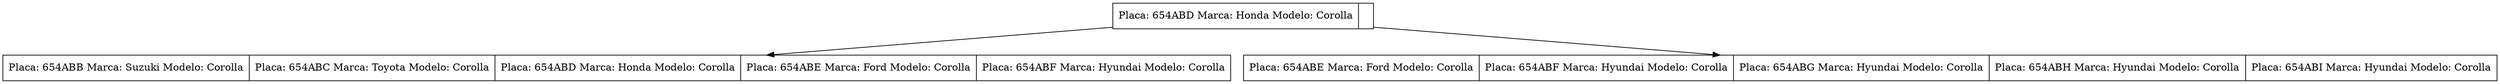 digraph ArbolB{
node[shape=record]
"Estructuras.NodoAB@4b827b04" [shape = record label = "<654ABD>Placa: 654ABD
 Marca: Honda
 Modelo: Corolla|"]
"Estructuras.NodoAB@4b827b04" -> "Estructuras.NodoAB@36b012b7"
"Estructuras.NodoAB@36b012b7" [shape = record label = "<654ABB>Placa: 654ABB
 Marca: Suzuki
 Modelo: Corolla|<654ABC>Placa: 654ABC
 Marca: Toyota
 Modelo: Corolla|<654ABD>Placa: 654ABD
 Marca: Honda
 Modelo: Corolla|<654ABE>Placa: 654ABE
 Marca: Ford
 Modelo: Corolla|<654ABF>Placa: 654ABF
 Marca: Hyundai
 Modelo: Corolla"]
"Estructuras.NodoAB@4b827b04" -> "Estructuras.NodoAB@3cae4f56"
"Estructuras.NodoAB@3cae4f56" [shape = record label = "<654ABE>Placa: 654ABE
 Marca: Ford
 Modelo: Corolla|<654ABF>Placa: 654ABF
 Marca: Hyundai
 Modelo: Corolla|<654ABG>Placa: 654ABG
 Marca: Hyundai
 Modelo: Corolla|<654ABH>Placa: 654ABH
 Marca: Hyundai
 Modelo: Corolla|<654ABI>Placa: 654ABI
 Marca: Hyundai
 Modelo: Corolla"]
}